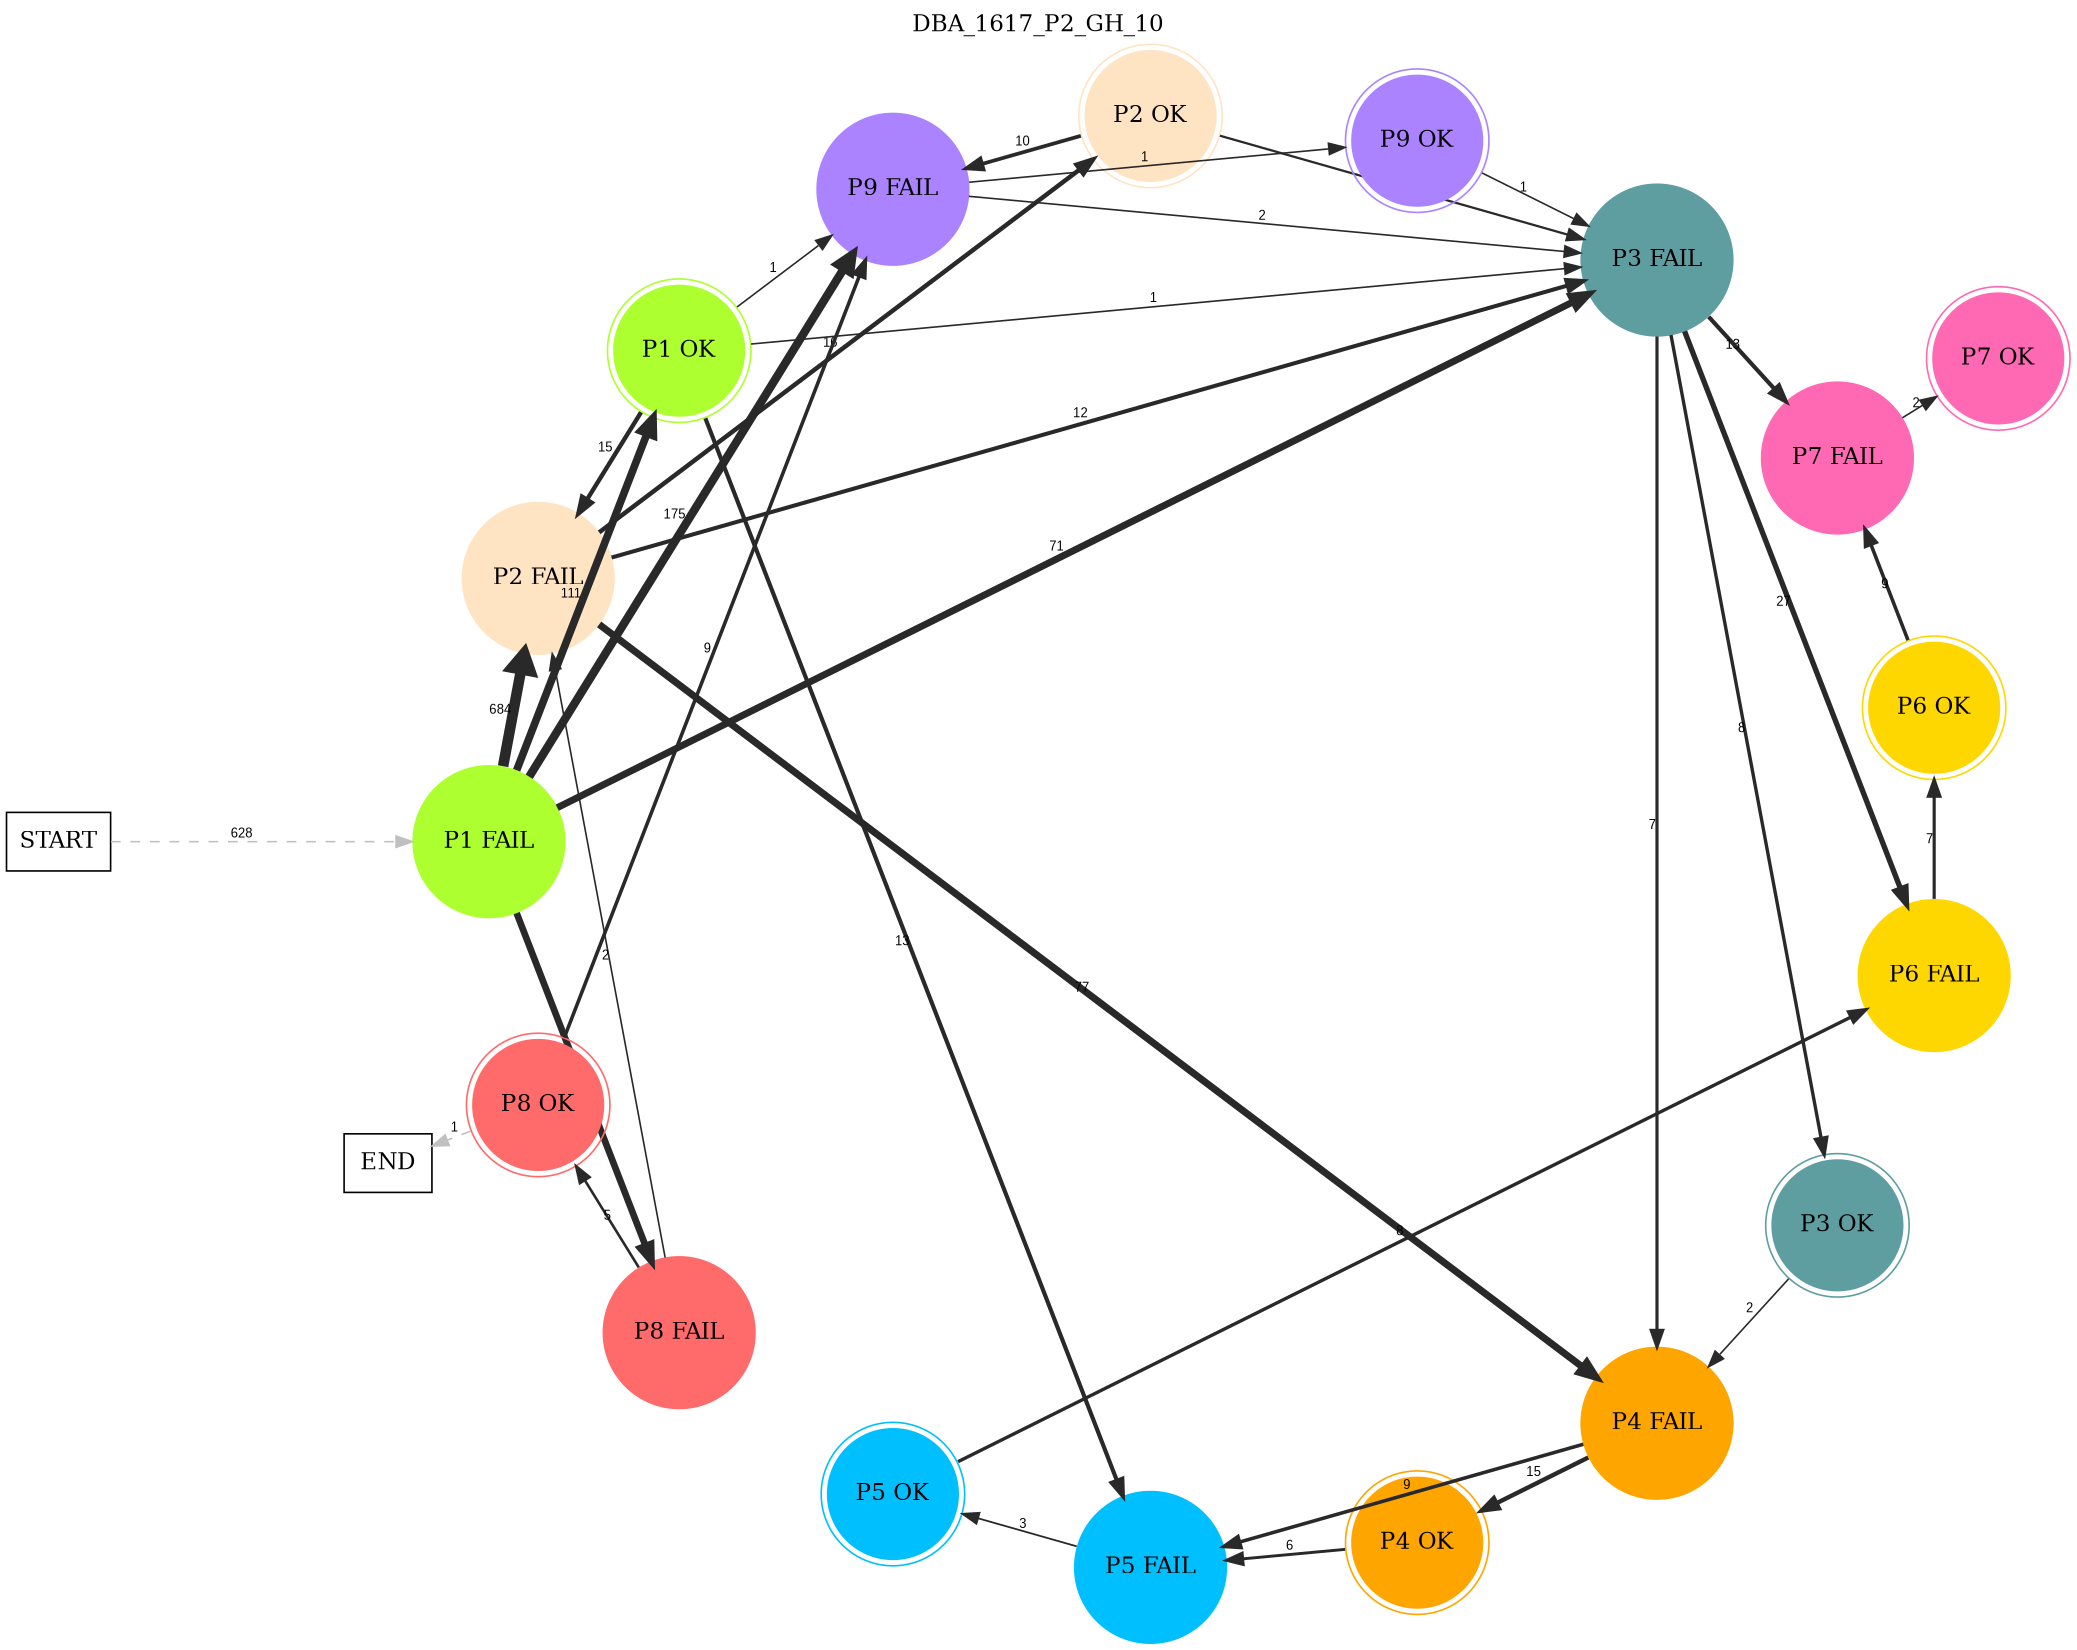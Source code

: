 digraph DBA_1617_P2_GH_10 {
	labelloc="t";
	label=DBA_1617_P2_GH_10;
	dpi = 150
	size="16,11!";
	margin = 0;
layout=circo;
"START" [shape=box, fillcolor=white, style=filled, color=black]
"P1 FAIL" [shape=circle, color=greenyellow, style=filled]
"P2 FAIL" [shape=circle, color=bisque, style=filled]
"P1 OK" [shape=circle, color=greenyellow, peripheries=2, style=filled]
"P3 FAIL" [shape=circle, color=cadetblue, style=filled]
"P2 OK" [shape=circle, color=bisque, peripheries=2, style=filled]
"P4 FAIL" [shape=circle, color=orange, style=filled]
"P4 OK" [shape=circle, color=orange, peripheries=2, style=filled]
"P5 FAIL" [shape=circle, color=deepskyblue, style=filled]
"P5 OK" [shape=circle, color=deepskyblue, peripheries=2, style=filled]
"P6 FAIL" [shape=circle, color=gold, style=filled]
"P8 FAIL" [shape=circle, color=indianred1, style=filled]
"P6 OK" [shape=circle, color=gold, peripheries=2, style=filled]
"P7 FAIL" [shape=circle, color=hotpink, style=filled]
"P8 OK" [shape=circle, color=indianred1, peripheries=2, style=filled]
"P9 FAIL" [shape=circle, color=mediumpurple1, style=filled]
"P9 OK" [shape=circle, color=mediumpurple1, peripheries=2, style=filled]
"P3 OK" [shape=circle, color=cadetblue, peripheries=2, style=filled]
"P7 OK" [shape=circle, color=hotpink, peripheries=2, style=filled]
"END" [shape=box, fillcolor=white, style=filled, color=black]
"START" -> "P1 FAIL" [ style = dashed color=grey label ="628" labelfloat=false fontname="Arial" fontsize=8]

"P1 FAIL" -> "P2 FAIL" [ color=grey16 penwidth = "6.52795791762255"label ="684" labelfloat=false fontname="Arial" fontsize=8]

"P1 FAIL" -> "P1 OK" [ color=grey16 penwidth = "4.70953020131233"label ="111" labelfloat=false fontname="Arial" fontsize=8]

"P1 FAIL" -> "P3 FAIL" [ color=grey16 penwidth = "4.26267987704132"label ="71" labelfloat=false fontname="Arial" fontsize=8]

"P1 FAIL" -> "P8 FAIL" [ color=grey16 penwidth = "4.11087386417331"label ="61" labelfloat=false fontname="Arial" fontsize=8]

"P1 FAIL" -> "P9 FAIL" [ color=grey16 penwidth = "5.16478597392351"label ="175" labelfloat=false fontname="Arial" fontsize=8]

"P2 FAIL" -> "P3 FAIL" [ color=grey16 penwidth = "2.484906649788"label ="12" labelfloat=false fontname="Arial" fontsize=8]

"P2 FAIL" -> "P2 OK" [ color=grey16 penwidth = "2.77258872223978"label ="16" labelfloat=false fontname="Arial" fontsize=8]

"P2 FAIL" -> "P4 FAIL" [ color=grey16 penwidth = "4.34380542185368"label ="77" labelfloat=false fontname="Arial" fontsize=8]

"P1 OK" -> "P2 FAIL" [ color=grey16 penwidth = "2.70805020110221"label ="15" labelfloat=false fontname="Arial" fontsize=8]

"P1 OK" -> "P3 FAIL" [ color=grey16 penwidth = "1"label ="1" labelfloat=false fontname="Arial" fontsize=8]

"P1 OK" -> "P5 FAIL" [ color=grey16 penwidth = "2.56494935746154"label ="13" labelfloat=false fontname="Arial" fontsize=8]

"P1 OK" -> "P9 FAIL" [ color=grey16 penwidth = "1"label ="1" labelfloat=false fontname="Arial" fontsize=8]

"P3 FAIL" -> "P4 FAIL" [ color=grey16 penwidth = "1.94591014905531"label ="7" labelfloat=false fontname="Arial" fontsize=8]

"P3 FAIL" -> "P6 FAIL" [ color=grey16 penwidth = "3.29583686600433"label ="27" labelfloat=false fontname="Arial" fontsize=8]

"P3 FAIL" -> "P7 FAIL" [ color=grey16 penwidth = "2.56494935746154"label ="13" labelfloat=false fontname="Arial" fontsize=8]

"P3 FAIL" -> "P3 OK" [ color=grey16 penwidth = "2.07944154167984"label ="8" labelfloat=false fontname="Arial" fontsize=8]

"P2 OK" -> "P3 FAIL" [ color=grey16 penwidth = "1.38629436111989"label ="4" labelfloat=false fontname="Arial" fontsize=8]

"P2 OK" -> "P9 FAIL" [ color=grey16 penwidth = "2.30258509299405"label ="10" labelfloat=false fontname="Arial" fontsize=8]

"P4 FAIL" -> "P4 OK" [ color=grey16 penwidth = "2.70805020110221"label ="15" labelfloat=false fontname="Arial" fontsize=8]

"P4 FAIL" -> "P5 FAIL" [ color=grey16 penwidth = "2.19722457733622"label ="9" labelfloat=false fontname="Arial" fontsize=8]

"P4 OK" -> "P5 FAIL" [ color=grey16 penwidth = "1.79175946922805"label ="6" labelfloat=false fontname="Arial" fontsize=8]

"P5 FAIL" -> "P5 OK" [ color=grey16 penwidth = "1.09861228866811"label ="3" labelfloat=false fontname="Arial" fontsize=8]

"P5 OK" -> "P6 FAIL" [ color=grey16 penwidth = "2.07944154167984"label ="8" labelfloat=false fontname="Arial" fontsize=8]

"P6 FAIL" -> "P6 OK" [ color=grey16 penwidth = "1.94591014905531"label ="7" labelfloat=false fontname="Arial" fontsize=8]

"P8 FAIL" -> "P2 FAIL" [ color=grey16 penwidth = "1"label ="2" labelfloat=false fontname="Arial" fontsize=8]

"P8 FAIL" -> "P8 OK" [ color=grey16 penwidth = "1.6094379124341"label ="5" labelfloat=false fontname="Arial" fontsize=8]

"P6 OK" -> "P7 FAIL" [ color=grey16 penwidth = "2.19722457733622"label ="9" labelfloat=false fontname="Arial" fontsize=8]

"P7 FAIL" -> "P7 OK" [ color=grey16 penwidth = "1"label ="2" labelfloat=false fontname="Arial" fontsize=8]

"P8 OK" -> "P9 FAIL" [ color=grey16 penwidth = "2.19722457733622"label ="9" labelfloat=false fontname="Arial" fontsize=8]

"P8 OK" -> "END" [ style = dashed color=grey label ="1" labelfloat=false fontname="Arial" fontsize=8]

"P9 FAIL" -> "P3 FAIL" [ color=grey16 penwidth = "1"label ="2" labelfloat=false fontname="Arial" fontsize=8]

"P9 FAIL" -> "P9 OK" [ color=grey16 penwidth = "1"label ="1" labelfloat=false fontname="Arial" fontsize=8]

"P9 OK" -> "P3 FAIL" [ color=grey16 penwidth = "1"label ="1" labelfloat=false fontname="Arial" fontsize=8]

"P3 OK" -> "P4 FAIL" [ color=grey16 penwidth = "1"label ="2" labelfloat=false fontname="Arial" fontsize=8]

}
